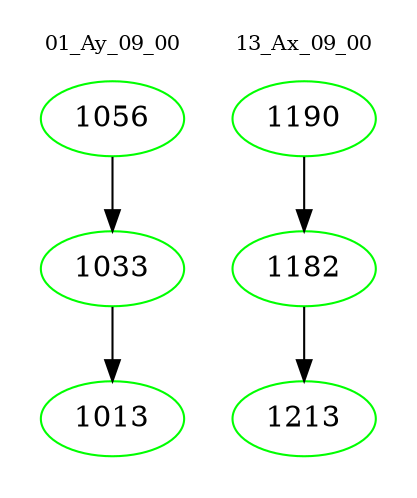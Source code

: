 digraph{
subgraph cluster_0 {
color = white
label = "01_Ay_09_00";
fontsize=10;
T0_1056 [label="1056", color="green"]
T0_1056 -> T0_1033 [color="black"]
T0_1033 [label="1033", color="green"]
T0_1033 -> T0_1013 [color="black"]
T0_1013 [label="1013", color="green"]
}
subgraph cluster_1 {
color = white
label = "13_Ax_09_00";
fontsize=10;
T1_1190 [label="1190", color="green"]
T1_1190 -> T1_1182 [color="black"]
T1_1182 [label="1182", color="green"]
T1_1182 -> T1_1213 [color="black"]
T1_1213 [label="1213", color="green"]
}
}
